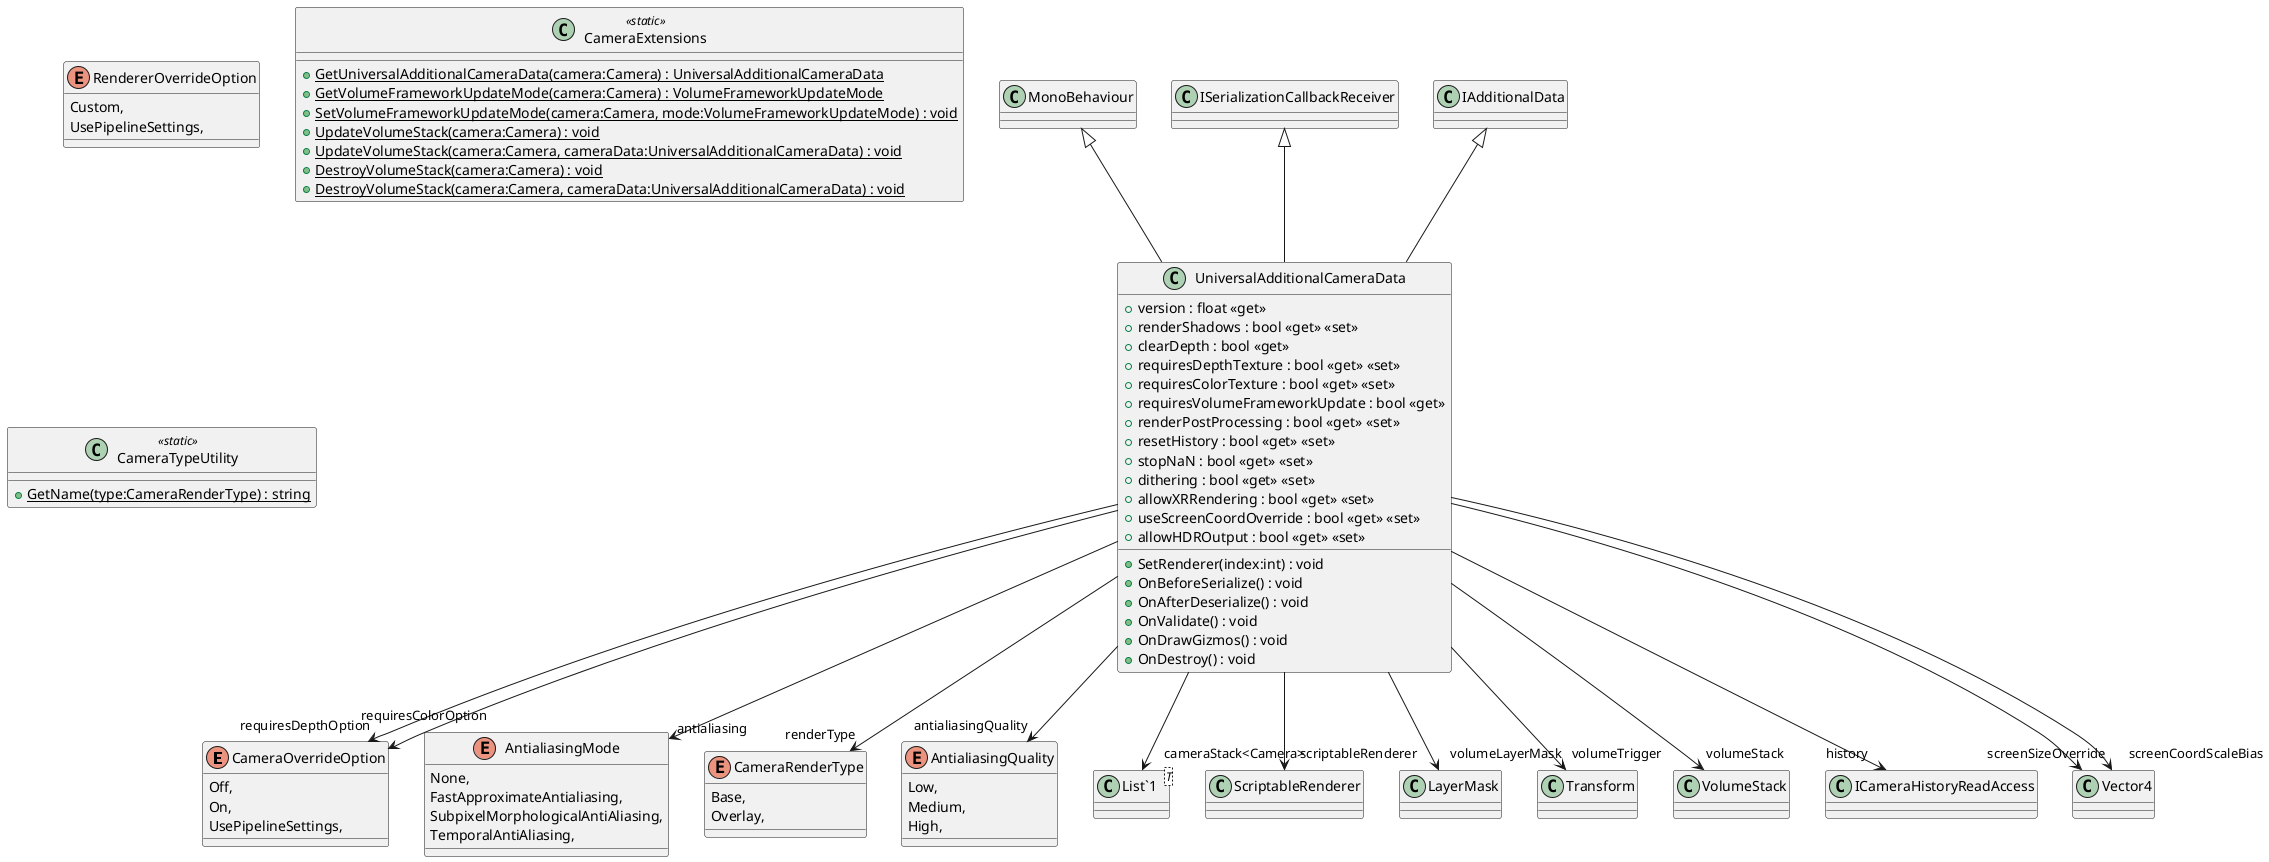 @startuml
enum CameraOverrideOption {
    Off,
    On,
    UsePipelineSettings,
}
enum RendererOverrideOption {
    Custom,
    UsePipelineSettings,
}
enum AntialiasingMode {
    None,
    FastApproximateAntialiasing,
    SubpixelMorphologicalAntiAliasing,
    TemporalAntiAliasing,
}
enum CameraRenderType {
    Base,
    Overlay,
}
enum AntialiasingQuality {
    Low,
    Medium,
    High,
}
class CameraExtensions <<static>> {
    + {static} GetUniversalAdditionalCameraData(camera:Camera) : UniversalAdditionalCameraData
    + {static} GetVolumeFrameworkUpdateMode(camera:Camera) : VolumeFrameworkUpdateMode
    + {static} SetVolumeFrameworkUpdateMode(camera:Camera, mode:VolumeFrameworkUpdateMode) : void
    + {static} UpdateVolumeStack(camera:Camera) : void
    + {static} UpdateVolumeStack(camera:Camera, cameraData:UniversalAdditionalCameraData) : void
    + {static} DestroyVolumeStack(camera:Camera) : void
    + {static} DestroyVolumeStack(camera:Camera, cameraData:UniversalAdditionalCameraData) : void
}
class CameraTypeUtility <<static>> {
    + {static} GetName(type:CameraRenderType) : string
}
class UniversalAdditionalCameraData {
    + version : float <<get>>
    + renderShadows : bool <<get>> <<set>>
    + clearDepth : bool <<get>>
    + requiresDepthTexture : bool <<get>> <<set>>
    + requiresColorTexture : bool <<get>> <<set>>
    + SetRenderer(index:int) : void
    + requiresVolumeFrameworkUpdate : bool <<get>>
    + renderPostProcessing : bool <<get>> <<set>>
    + resetHistory : bool <<get>> <<set>>
    + stopNaN : bool <<get>> <<set>>
    + dithering : bool <<get>> <<set>>
    + allowXRRendering : bool <<get>> <<set>>
    + useScreenCoordOverride : bool <<get>> <<set>>
    + allowHDROutput : bool <<get>> <<set>>
    + OnBeforeSerialize() : void
    + OnAfterDeserialize() : void
    + OnValidate() : void
    + OnDrawGizmos() : void
    + OnDestroy() : void
}
class "List`1"<T> {
}
MonoBehaviour <|-- UniversalAdditionalCameraData
ISerializationCallbackReceiver <|-- UniversalAdditionalCameraData
IAdditionalData <|-- UniversalAdditionalCameraData
UniversalAdditionalCameraData --> "requiresDepthOption" CameraOverrideOption
UniversalAdditionalCameraData --> "requiresColorOption" CameraOverrideOption
UniversalAdditionalCameraData --> "renderType" CameraRenderType
UniversalAdditionalCameraData --> "cameraStack<Camera>" "List`1"
UniversalAdditionalCameraData --> "scriptableRenderer" ScriptableRenderer
UniversalAdditionalCameraData --> "volumeLayerMask" LayerMask
UniversalAdditionalCameraData --> "volumeTrigger" Transform
UniversalAdditionalCameraData --> "volumeStack" VolumeStack
UniversalAdditionalCameraData --> "antialiasing" AntialiasingMode
UniversalAdditionalCameraData --> "antialiasingQuality" AntialiasingQuality
UniversalAdditionalCameraData --> "history" ICameraHistoryReadAccess
UniversalAdditionalCameraData --> "screenSizeOverride" Vector4
UniversalAdditionalCameraData --> "screenCoordScaleBias" Vector4
@enduml
